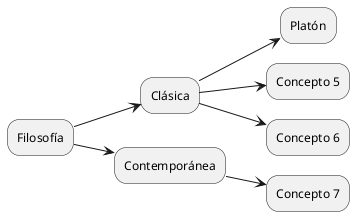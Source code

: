 @startuml test

left to right direction

"Filosofía" --> "Clásica"
"Filosofía" --> "Contemporánea"
"Clásica" --> Platón
"Clásica" --> Concepto 5
"Clásica" --> Concepto 6
"Contemporánea" --> Concepto 7
@enduml
